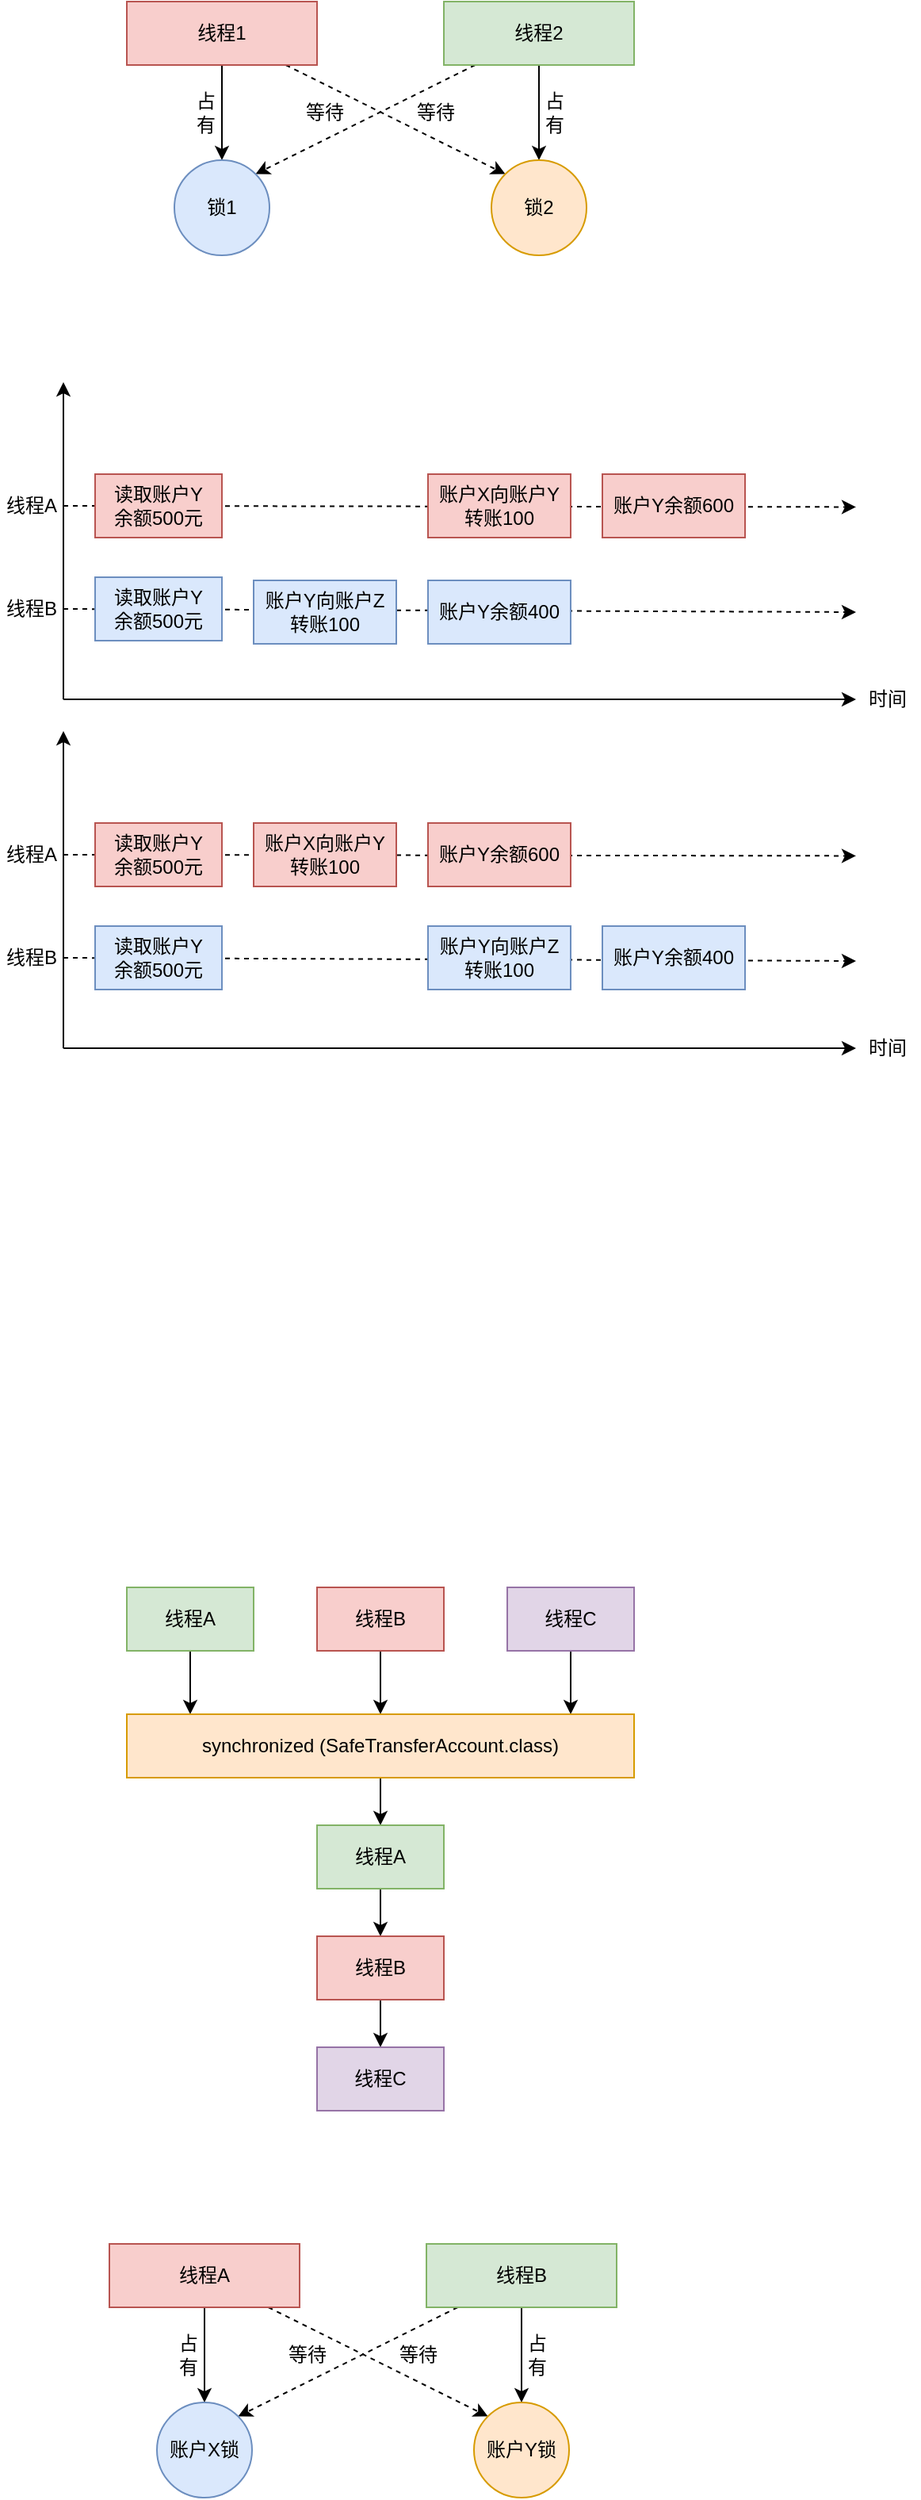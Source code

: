 <mxfile version="14.1.8" type="device"><diagram id="C5RBs43oDa-KdzZeNtuy" name="Page-1"><mxGraphModel dx="805" dy="462" grid="0" gridSize="10" guides="1" tooltips="1" connect="1" arrows="1" fold="1" page="1" pageScale="1" pageWidth="827" pageHeight="1169" math="0" shadow="0"><root><mxCell id="WIyWlLk6GJQsqaUBKTNV-0"/><mxCell id="WIyWlLk6GJQsqaUBKTNV-1" parent="WIyWlLk6GJQsqaUBKTNV-0"/><mxCell id="lMD5QTPK5yHFLi31MGAN-27" value="" style="endArrow=classic;html=1;dashed=1;exitX=1;exitY=0.5;exitDx=0;exitDy=0;" edge="1" parent="WIyWlLk6GJQsqaUBKTNV-1" source="lMD5QTPK5yHFLi31MGAN-23"><mxGeometry width="50" height="50" relative="1" as="geometry"><mxPoint x="120" y="585" as="sourcePoint"/><mxPoint x="620" y="585" as="targetPoint"/></mxGeometry></mxCell><mxCell id="lMD5QTPK5yHFLi31MGAN-26" value="" style="endArrow=classic;html=1;dashed=1;exitX=1;exitY=0.5;exitDx=0;exitDy=0;" edge="1" parent="WIyWlLk6GJQsqaUBKTNV-1" source="lMD5QTPK5yHFLi31MGAN-21"><mxGeometry width="50" height="50" relative="1" as="geometry"><mxPoint x="120" y="518.71" as="sourcePoint"/><mxPoint x="620" y="518.71" as="targetPoint"/></mxGeometry></mxCell><mxCell id="lMD5QTPK5yHFLi31MGAN-4" style="rounded=0;orthogonalLoop=1;jettySize=auto;html=1;entryX=0;entryY=0;entryDx=0;entryDy=0;dashed=1;" edge="1" parent="WIyWlLk6GJQsqaUBKTNV-1" source="lMD5QTPK5yHFLi31MGAN-0" target="lMD5QTPK5yHFLi31MGAN-3"><mxGeometry relative="1" as="geometry"><mxPoint x="340" y="290" as="targetPoint"/></mxGeometry></mxCell><mxCell id="lMD5QTPK5yHFLi31MGAN-6" style="edgeStyle=none;rounded=0;orthogonalLoop=1;jettySize=auto;html=1;entryX=0.5;entryY=0;entryDx=0;entryDy=0;" edge="1" parent="WIyWlLk6GJQsqaUBKTNV-1" source="lMD5QTPK5yHFLi31MGAN-0" target="lMD5QTPK5yHFLi31MGAN-2"><mxGeometry relative="1" as="geometry"/></mxCell><mxCell id="lMD5QTPK5yHFLi31MGAN-0" value="线程1" style="rounded=0;whiteSpace=wrap;html=1;fillColor=#f8cecc;strokeColor=#b85450;" vertex="1" parent="WIyWlLk6GJQsqaUBKTNV-1"><mxGeometry x="160" y="200" width="120" height="40" as="geometry"/></mxCell><mxCell id="lMD5QTPK5yHFLi31MGAN-5" style="edgeStyle=none;rounded=0;orthogonalLoop=1;jettySize=auto;html=1;entryX=1;entryY=0;entryDx=0;entryDy=0;dashed=1;" edge="1" parent="WIyWlLk6GJQsqaUBKTNV-1" source="lMD5QTPK5yHFLi31MGAN-1" target="lMD5QTPK5yHFLi31MGAN-2"><mxGeometry relative="1" as="geometry"/></mxCell><mxCell id="lMD5QTPK5yHFLi31MGAN-7" style="edgeStyle=none;rounded=0;orthogonalLoop=1;jettySize=auto;html=1;entryX=0.5;entryY=0;entryDx=0;entryDy=0;" edge="1" parent="WIyWlLk6GJQsqaUBKTNV-1" source="lMD5QTPK5yHFLi31MGAN-1" target="lMD5QTPK5yHFLi31MGAN-3"><mxGeometry relative="1" as="geometry"/></mxCell><mxCell id="lMD5QTPK5yHFLi31MGAN-1" value="线程2" style="rounded=0;whiteSpace=wrap;html=1;fillColor=#d5e8d4;strokeColor=#82b366;" vertex="1" parent="WIyWlLk6GJQsqaUBKTNV-1"><mxGeometry x="360" y="200" width="120" height="40" as="geometry"/></mxCell><mxCell id="lMD5QTPK5yHFLi31MGAN-2" value="锁1" style="ellipse;whiteSpace=wrap;html=1;aspect=fixed;fillColor=#dae8fc;strokeColor=#6c8ebf;" vertex="1" parent="WIyWlLk6GJQsqaUBKTNV-1"><mxGeometry x="190" y="300" width="60" height="60" as="geometry"/></mxCell><mxCell id="lMD5QTPK5yHFLi31MGAN-3" value="锁2" style="ellipse;whiteSpace=wrap;html=1;aspect=fixed;fillColor=#ffe6cc;strokeColor=#d79b00;" vertex="1" parent="WIyWlLk6GJQsqaUBKTNV-1"><mxGeometry x="390" y="300" width="60" height="60" as="geometry"/></mxCell><mxCell id="lMD5QTPK5yHFLi31MGAN-8" value="占有" style="text;html=1;strokeColor=none;fillColor=none;align=center;verticalAlign=middle;whiteSpace=wrap;rounded=0;" vertex="1" parent="WIyWlLk6GJQsqaUBKTNV-1"><mxGeometry x="200" y="260" width="20" height="20" as="geometry"/></mxCell><mxCell id="lMD5QTPK5yHFLi31MGAN-9" value="占有" style="text;html=1;strokeColor=none;fillColor=none;align=center;verticalAlign=middle;whiteSpace=wrap;rounded=0;" vertex="1" parent="WIyWlLk6GJQsqaUBKTNV-1"><mxGeometry x="420" y="260" width="20" height="20" as="geometry"/></mxCell><mxCell id="lMD5QTPK5yHFLi31MGAN-10" value="等待" style="text;html=1;strokeColor=none;fillColor=none;align=center;verticalAlign=middle;whiteSpace=wrap;rounded=0;" vertex="1" parent="WIyWlLk6GJQsqaUBKTNV-1"><mxGeometry x="340" y="260" width="30" height="20" as="geometry"/></mxCell><mxCell id="lMD5QTPK5yHFLi31MGAN-11" value="等待" style="text;html=1;strokeColor=none;fillColor=none;align=center;verticalAlign=middle;whiteSpace=wrap;rounded=0;" vertex="1" parent="WIyWlLk6GJQsqaUBKTNV-1"><mxGeometry x="270" y="260" width="30" height="20" as="geometry"/></mxCell><mxCell id="lMD5QTPK5yHFLi31MGAN-17" value="" style="endArrow=classic;html=1;" edge="1" parent="WIyWlLk6GJQsqaUBKTNV-1"><mxGeometry width="50" height="50" relative="1" as="geometry"><mxPoint x="120" y="640" as="sourcePoint"/><mxPoint x="120" y="440" as="targetPoint"/></mxGeometry></mxCell><mxCell id="lMD5QTPK5yHFLi31MGAN-18" value="" style="endArrow=classic;html=1;" edge="1" parent="WIyWlLk6GJQsqaUBKTNV-1"><mxGeometry width="50" height="50" relative="1" as="geometry"><mxPoint x="120" y="640" as="sourcePoint"/><mxPoint x="620" y="640" as="targetPoint"/></mxGeometry></mxCell><mxCell id="lMD5QTPK5yHFLi31MGAN-19" value="时间" style="text;html=1;strokeColor=none;fillColor=none;align=center;verticalAlign=middle;whiteSpace=wrap;rounded=0;" vertex="1" parent="WIyWlLk6GJQsqaUBKTNV-1"><mxGeometry x="620" y="630" width="40" height="20" as="geometry"/></mxCell><mxCell id="lMD5QTPK5yHFLi31MGAN-21" value="线程A" style="text;html=1;strokeColor=none;fillColor=none;align=center;verticalAlign=middle;whiteSpace=wrap;rounded=0;" vertex="1" parent="WIyWlLk6GJQsqaUBKTNV-1"><mxGeometry x="80" y="508" width="40" height="20" as="geometry"/></mxCell><mxCell id="lMD5QTPK5yHFLi31MGAN-23" value="线程B" style="text;html=1;strokeColor=none;fillColor=none;align=center;verticalAlign=middle;whiteSpace=wrap;rounded=0;" vertex="1" parent="WIyWlLk6GJQsqaUBKTNV-1"><mxGeometry x="80" y="573" width="40" height="20" as="geometry"/></mxCell><mxCell id="lMD5QTPK5yHFLi31MGAN-16" value="读取账户Y&lt;br&gt;余额500元" style="rounded=0;whiteSpace=wrap;html=1;fillColor=#f8cecc;strokeColor=#b85450;" vertex="1" parent="WIyWlLk6GJQsqaUBKTNV-1"><mxGeometry x="140" y="498" width="80" height="40" as="geometry"/></mxCell><mxCell id="lMD5QTPK5yHFLi31MGAN-30" value="账户Y向账户Z&lt;br&gt;转账100" style="rounded=0;whiteSpace=wrap;html=1;fillColor=#dae8fc;strokeColor=#6c8ebf;" vertex="1" parent="WIyWlLk6GJQsqaUBKTNV-1"><mxGeometry x="240" y="565" width="90" height="40" as="geometry"/></mxCell><mxCell id="lMD5QTPK5yHFLi31MGAN-14" value="账户X向账户Y&lt;br&gt;转账100" style="rounded=0;whiteSpace=wrap;html=1;fillColor=#f8cecc;strokeColor=#b85450;" vertex="1" parent="WIyWlLk6GJQsqaUBKTNV-1"><mxGeometry x="350" y="498" width="90" height="40" as="geometry"/></mxCell><mxCell id="lMD5QTPK5yHFLi31MGAN-15" value="读取账户Y&lt;br&gt;余额500元" style="rounded=0;whiteSpace=wrap;html=1;fillColor=#dae8fc;strokeColor=#6c8ebf;" vertex="1" parent="WIyWlLk6GJQsqaUBKTNV-1"><mxGeometry x="140" y="563" width="80" height="40" as="geometry"/></mxCell><mxCell id="lMD5QTPK5yHFLi31MGAN-32" value="账户Y余额400" style="rounded=0;whiteSpace=wrap;html=1;fillColor=#dae8fc;strokeColor=#6c8ebf;" vertex="1" parent="WIyWlLk6GJQsqaUBKTNV-1"><mxGeometry x="350" y="565" width="90" height="40" as="geometry"/></mxCell><mxCell id="lMD5QTPK5yHFLi31MGAN-35" value="账户Y余额600" style="rounded=0;whiteSpace=wrap;html=1;fillColor=#f8cecc;strokeColor=#b85450;" vertex="1" parent="WIyWlLk6GJQsqaUBKTNV-1"><mxGeometry x="460" y="498" width="90" height="40" as="geometry"/></mxCell><mxCell id="lMD5QTPK5yHFLi31MGAN-37" value="" style="endArrow=classic;html=1;dashed=1;exitX=1;exitY=0.5;exitDx=0;exitDy=0;" edge="1" parent="WIyWlLk6GJQsqaUBKTNV-1" source="lMD5QTPK5yHFLi31MGAN-43"><mxGeometry width="50" height="50" relative="1" as="geometry"><mxPoint x="120" y="805" as="sourcePoint"/><mxPoint x="620" y="805" as="targetPoint"/></mxGeometry></mxCell><mxCell id="lMD5QTPK5yHFLi31MGAN-38" value="" style="endArrow=classic;html=1;dashed=1;exitX=1;exitY=0.5;exitDx=0;exitDy=0;" edge="1" parent="WIyWlLk6GJQsqaUBKTNV-1" source="lMD5QTPK5yHFLi31MGAN-42"><mxGeometry width="50" height="50" relative="1" as="geometry"><mxPoint x="120" y="738.71" as="sourcePoint"/><mxPoint x="620" y="738.71" as="targetPoint"/></mxGeometry></mxCell><mxCell id="lMD5QTPK5yHFLi31MGAN-39" value="" style="endArrow=classic;html=1;" edge="1" parent="WIyWlLk6GJQsqaUBKTNV-1"><mxGeometry width="50" height="50" relative="1" as="geometry"><mxPoint x="120" y="860" as="sourcePoint"/><mxPoint x="120" y="660" as="targetPoint"/></mxGeometry></mxCell><mxCell id="lMD5QTPK5yHFLi31MGAN-40" value="" style="endArrow=classic;html=1;" edge="1" parent="WIyWlLk6GJQsqaUBKTNV-1"><mxGeometry width="50" height="50" relative="1" as="geometry"><mxPoint x="120" y="860" as="sourcePoint"/><mxPoint x="620" y="860" as="targetPoint"/></mxGeometry></mxCell><mxCell id="lMD5QTPK5yHFLi31MGAN-41" value="时间" style="text;html=1;strokeColor=none;fillColor=none;align=center;verticalAlign=middle;whiteSpace=wrap;rounded=0;" vertex="1" parent="WIyWlLk6GJQsqaUBKTNV-1"><mxGeometry x="620" y="850" width="40" height="20" as="geometry"/></mxCell><mxCell id="lMD5QTPK5yHFLi31MGAN-42" value="线程A" style="text;html=1;strokeColor=none;fillColor=none;align=center;verticalAlign=middle;whiteSpace=wrap;rounded=0;" vertex="1" parent="WIyWlLk6GJQsqaUBKTNV-1"><mxGeometry x="80" y="728" width="40" height="20" as="geometry"/></mxCell><mxCell id="lMD5QTPK5yHFLi31MGAN-43" value="线程B" style="text;html=1;strokeColor=none;fillColor=none;align=center;verticalAlign=middle;whiteSpace=wrap;rounded=0;" vertex="1" parent="WIyWlLk6GJQsqaUBKTNV-1"><mxGeometry x="80" y="793" width="40" height="20" as="geometry"/></mxCell><mxCell id="lMD5QTPK5yHFLi31MGAN-44" value="读取账户Y&lt;br&gt;余额500元" style="rounded=0;whiteSpace=wrap;html=1;fillColor=#f8cecc;strokeColor=#b85450;" vertex="1" parent="WIyWlLk6GJQsqaUBKTNV-1"><mxGeometry x="140" y="718" width="80" height="40" as="geometry"/></mxCell><mxCell id="lMD5QTPK5yHFLi31MGAN-45" value="账户Y向账户Z&lt;br&gt;转账100" style="rounded=0;whiteSpace=wrap;html=1;fillColor=#dae8fc;strokeColor=#6c8ebf;" vertex="1" parent="WIyWlLk6GJQsqaUBKTNV-1"><mxGeometry x="350" y="783" width="90" height="40" as="geometry"/></mxCell><mxCell id="lMD5QTPK5yHFLi31MGAN-47" value="读取账户Y&lt;br&gt;余额500元" style="rounded=0;whiteSpace=wrap;html=1;fillColor=#dae8fc;strokeColor=#6c8ebf;" vertex="1" parent="WIyWlLk6GJQsqaUBKTNV-1"><mxGeometry x="140" y="783" width="80" height="40" as="geometry"/></mxCell><mxCell id="lMD5QTPK5yHFLi31MGAN-46" value="账户X向账户Y&lt;br&gt;转账100" style="rounded=0;whiteSpace=wrap;html=1;fillColor=#f8cecc;strokeColor=#b85450;" vertex="1" parent="WIyWlLk6GJQsqaUBKTNV-1"><mxGeometry x="240" y="718" width="90" height="40" as="geometry"/></mxCell><mxCell id="lMD5QTPK5yHFLi31MGAN-49" value="账户Y余额600" style="rounded=0;whiteSpace=wrap;html=1;fillColor=#f8cecc;strokeColor=#b85450;" vertex="1" parent="WIyWlLk6GJQsqaUBKTNV-1"><mxGeometry x="350" y="718" width="90" height="40" as="geometry"/></mxCell><mxCell id="lMD5QTPK5yHFLi31MGAN-48" value="账户Y余额400" style="rounded=0;whiteSpace=wrap;html=1;fillColor=#dae8fc;strokeColor=#6c8ebf;" vertex="1" parent="WIyWlLk6GJQsqaUBKTNV-1"><mxGeometry x="460" y="783" width="90" height="40" as="geometry"/></mxCell><mxCell id="lMD5QTPK5yHFLi31MGAN-60" style="edgeStyle=none;rounded=0;orthogonalLoop=1;jettySize=auto;html=1;" edge="1" parent="WIyWlLk6GJQsqaUBKTNV-1" source="lMD5QTPK5yHFLi31MGAN-53"><mxGeometry relative="1" as="geometry"><mxPoint x="200" y="1280" as="targetPoint"/></mxGeometry></mxCell><mxCell id="lMD5QTPK5yHFLi31MGAN-53" value="线程A" style="rounded=0;whiteSpace=wrap;html=1;fillColor=#d5e8d4;strokeColor=#82b366;" vertex="1" parent="WIyWlLk6GJQsqaUBKTNV-1"><mxGeometry x="160" y="1200" width="80" height="40" as="geometry"/></mxCell><mxCell id="lMD5QTPK5yHFLi31MGAN-61" style="edgeStyle=none;rounded=0;orthogonalLoop=1;jettySize=auto;html=1;entryX=0.5;entryY=0;entryDx=0;entryDy=0;" edge="1" parent="WIyWlLk6GJQsqaUBKTNV-1" source="lMD5QTPK5yHFLi31MGAN-54" target="lMD5QTPK5yHFLi31MGAN-56"><mxGeometry relative="1" as="geometry"/></mxCell><mxCell id="lMD5QTPK5yHFLi31MGAN-54" value="线程B" style="rounded=0;whiteSpace=wrap;html=1;fillColor=#f8cecc;strokeColor=#b85450;" vertex="1" parent="WIyWlLk6GJQsqaUBKTNV-1"><mxGeometry x="280" y="1200" width="80" height="40" as="geometry"/></mxCell><mxCell id="lMD5QTPK5yHFLi31MGAN-62" style="edgeStyle=none;rounded=0;orthogonalLoop=1;jettySize=auto;html=1;entryX=0.875;entryY=0;entryDx=0;entryDy=0;entryPerimeter=0;" edge="1" parent="WIyWlLk6GJQsqaUBKTNV-1" source="lMD5QTPK5yHFLi31MGAN-55" target="lMD5QTPK5yHFLi31MGAN-56"><mxGeometry relative="1" as="geometry"/></mxCell><mxCell id="lMD5QTPK5yHFLi31MGAN-55" value="线程C" style="rounded=0;whiteSpace=wrap;html=1;fillColor=#e1d5e7;strokeColor=#9673a6;" vertex="1" parent="WIyWlLk6GJQsqaUBKTNV-1"><mxGeometry x="400" y="1200" width="80" height="40" as="geometry"/></mxCell><mxCell id="lMD5QTPK5yHFLi31MGAN-63" style="edgeStyle=none;rounded=0;orthogonalLoop=1;jettySize=auto;html=1;entryX=0.5;entryY=0;entryDx=0;entryDy=0;" edge="1" parent="WIyWlLk6GJQsqaUBKTNV-1" source="lMD5QTPK5yHFLi31MGAN-56" target="lMD5QTPK5yHFLi31MGAN-57"><mxGeometry relative="1" as="geometry"/></mxCell><mxCell id="lMD5QTPK5yHFLi31MGAN-56" value="synchronized (SafeTransferAccount.class)" style="rounded=0;whiteSpace=wrap;html=1;fillColor=#ffe6cc;strokeColor=#d79b00;" vertex="1" parent="WIyWlLk6GJQsqaUBKTNV-1"><mxGeometry x="160" y="1280" width="320" height="40" as="geometry"/></mxCell><mxCell id="lMD5QTPK5yHFLi31MGAN-64" style="edgeStyle=none;rounded=0;orthogonalLoop=1;jettySize=auto;html=1;entryX=0.5;entryY=0;entryDx=0;entryDy=0;" edge="1" parent="WIyWlLk6GJQsqaUBKTNV-1" source="lMD5QTPK5yHFLi31MGAN-57" target="lMD5QTPK5yHFLi31MGAN-58"><mxGeometry relative="1" as="geometry"/></mxCell><mxCell id="lMD5QTPK5yHFLi31MGAN-57" value="线程A" style="rounded=0;whiteSpace=wrap;html=1;fillColor=#d5e8d4;strokeColor=#82b366;" vertex="1" parent="WIyWlLk6GJQsqaUBKTNV-1"><mxGeometry x="280" y="1350" width="80" height="40" as="geometry"/></mxCell><mxCell id="lMD5QTPK5yHFLi31MGAN-65" style="edgeStyle=none;rounded=0;orthogonalLoop=1;jettySize=auto;html=1;entryX=0.5;entryY=0;entryDx=0;entryDy=0;" edge="1" parent="WIyWlLk6GJQsqaUBKTNV-1" source="lMD5QTPK5yHFLi31MGAN-58" target="lMD5QTPK5yHFLi31MGAN-59"><mxGeometry relative="1" as="geometry"/></mxCell><mxCell id="lMD5QTPK5yHFLi31MGAN-58" value="线程B" style="rounded=0;whiteSpace=wrap;html=1;fillColor=#f8cecc;strokeColor=#b85450;" vertex="1" parent="WIyWlLk6GJQsqaUBKTNV-1"><mxGeometry x="280" y="1420" width="80" height="40" as="geometry"/></mxCell><mxCell id="lMD5QTPK5yHFLi31MGAN-59" value="线程C" style="rounded=0;whiteSpace=wrap;html=1;fillColor=#e1d5e7;strokeColor=#9673a6;" vertex="1" parent="WIyWlLk6GJQsqaUBKTNV-1"><mxGeometry x="280" y="1490" width="80" height="40" as="geometry"/></mxCell><mxCell id="lMD5QTPK5yHFLi31MGAN-66" style="rounded=0;orthogonalLoop=1;jettySize=auto;html=1;entryX=0;entryY=0;entryDx=0;entryDy=0;dashed=1;" edge="1" parent="WIyWlLk6GJQsqaUBKTNV-1" source="lMD5QTPK5yHFLi31MGAN-68" target="lMD5QTPK5yHFLi31MGAN-73"><mxGeometry relative="1" as="geometry"><mxPoint x="329" y="1704" as="targetPoint"/></mxGeometry></mxCell><mxCell id="lMD5QTPK5yHFLi31MGAN-67" style="edgeStyle=none;rounded=0;orthogonalLoop=1;jettySize=auto;html=1;entryX=0.5;entryY=0;entryDx=0;entryDy=0;" edge="1" parent="WIyWlLk6GJQsqaUBKTNV-1" source="lMD5QTPK5yHFLi31MGAN-68" target="lMD5QTPK5yHFLi31MGAN-72"><mxGeometry relative="1" as="geometry"/></mxCell><mxCell id="lMD5QTPK5yHFLi31MGAN-68" value="线程A" style="rounded=0;whiteSpace=wrap;html=1;fillColor=#f8cecc;strokeColor=#b85450;" vertex="1" parent="WIyWlLk6GJQsqaUBKTNV-1"><mxGeometry x="149" y="1614" width="120" height="40" as="geometry"/></mxCell><mxCell id="lMD5QTPK5yHFLi31MGAN-69" style="edgeStyle=none;rounded=0;orthogonalLoop=1;jettySize=auto;html=1;entryX=1;entryY=0;entryDx=0;entryDy=0;dashed=1;" edge="1" parent="WIyWlLk6GJQsqaUBKTNV-1" source="lMD5QTPK5yHFLi31MGAN-71" target="lMD5QTPK5yHFLi31MGAN-72"><mxGeometry relative="1" as="geometry"/></mxCell><mxCell id="lMD5QTPK5yHFLi31MGAN-70" style="edgeStyle=none;rounded=0;orthogonalLoop=1;jettySize=auto;html=1;entryX=0.5;entryY=0;entryDx=0;entryDy=0;" edge="1" parent="WIyWlLk6GJQsqaUBKTNV-1" source="lMD5QTPK5yHFLi31MGAN-71" target="lMD5QTPK5yHFLi31MGAN-73"><mxGeometry relative="1" as="geometry"/></mxCell><mxCell id="lMD5QTPK5yHFLi31MGAN-71" value="线程B" style="rounded=0;whiteSpace=wrap;html=1;fillColor=#d5e8d4;strokeColor=#82b366;" vertex="1" parent="WIyWlLk6GJQsqaUBKTNV-1"><mxGeometry x="349" y="1614" width="120" height="40" as="geometry"/></mxCell><mxCell id="lMD5QTPK5yHFLi31MGAN-72" value="账户X锁" style="ellipse;whiteSpace=wrap;html=1;aspect=fixed;fillColor=#dae8fc;strokeColor=#6c8ebf;" vertex="1" parent="WIyWlLk6GJQsqaUBKTNV-1"><mxGeometry x="179" y="1714" width="60" height="60" as="geometry"/></mxCell><mxCell id="lMD5QTPK5yHFLi31MGAN-73" value="账户Y锁" style="ellipse;whiteSpace=wrap;html=1;aspect=fixed;fillColor=#ffe6cc;strokeColor=#d79b00;" vertex="1" parent="WIyWlLk6GJQsqaUBKTNV-1"><mxGeometry x="379" y="1714" width="60" height="60" as="geometry"/></mxCell><mxCell id="lMD5QTPK5yHFLi31MGAN-74" value="占有" style="text;html=1;strokeColor=none;fillColor=none;align=center;verticalAlign=middle;whiteSpace=wrap;rounded=0;" vertex="1" parent="WIyWlLk6GJQsqaUBKTNV-1"><mxGeometry x="189" y="1674" width="20" height="20" as="geometry"/></mxCell><mxCell id="lMD5QTPK5yHFLi31MGAN-75" value="占有" style="text;html=1;strokeColor=none;fillColor=none;align=center;verticalAlign=middle;whiteSpace=wrap;rounded=0;" vertex="1" parent="WIyWlLk6GJQsqaUBKTNV-1"><mxGeometry x="409" y="1674" width="20" height="20" as="geometry"/></mxCell><mxCell id="lMD5QTPK5yHFLi31MGAN-76" value="等待" style="text;html=1;strokeColor=none;fillColor=none;align=center;verticalAlign=middle;whiteSpace=wrap;rounded=0;" vertex="1" parent="WIyWlLk6GJQsqaUBKTNV-1"><mxGeometry x="329" y="1674" width="30" height="20" as="geometry"/></mxCell><mxCell id="lMD5QTPK5yHFLi31MGAN-77" value="等待" style="text;html=1;strokeColor=none;fillColor=none;align=center;verticalAlign=middle;whiteSpace=wrap;rounded=0;" vertex="1" parent="WIyWlLk6GJQsqaUBKTNV-1"><mxGeometry x="259" y="1674" width="30" height="20" as="geometry"/></mxCell></root></mxGraphModel></diagram></mxfile>
